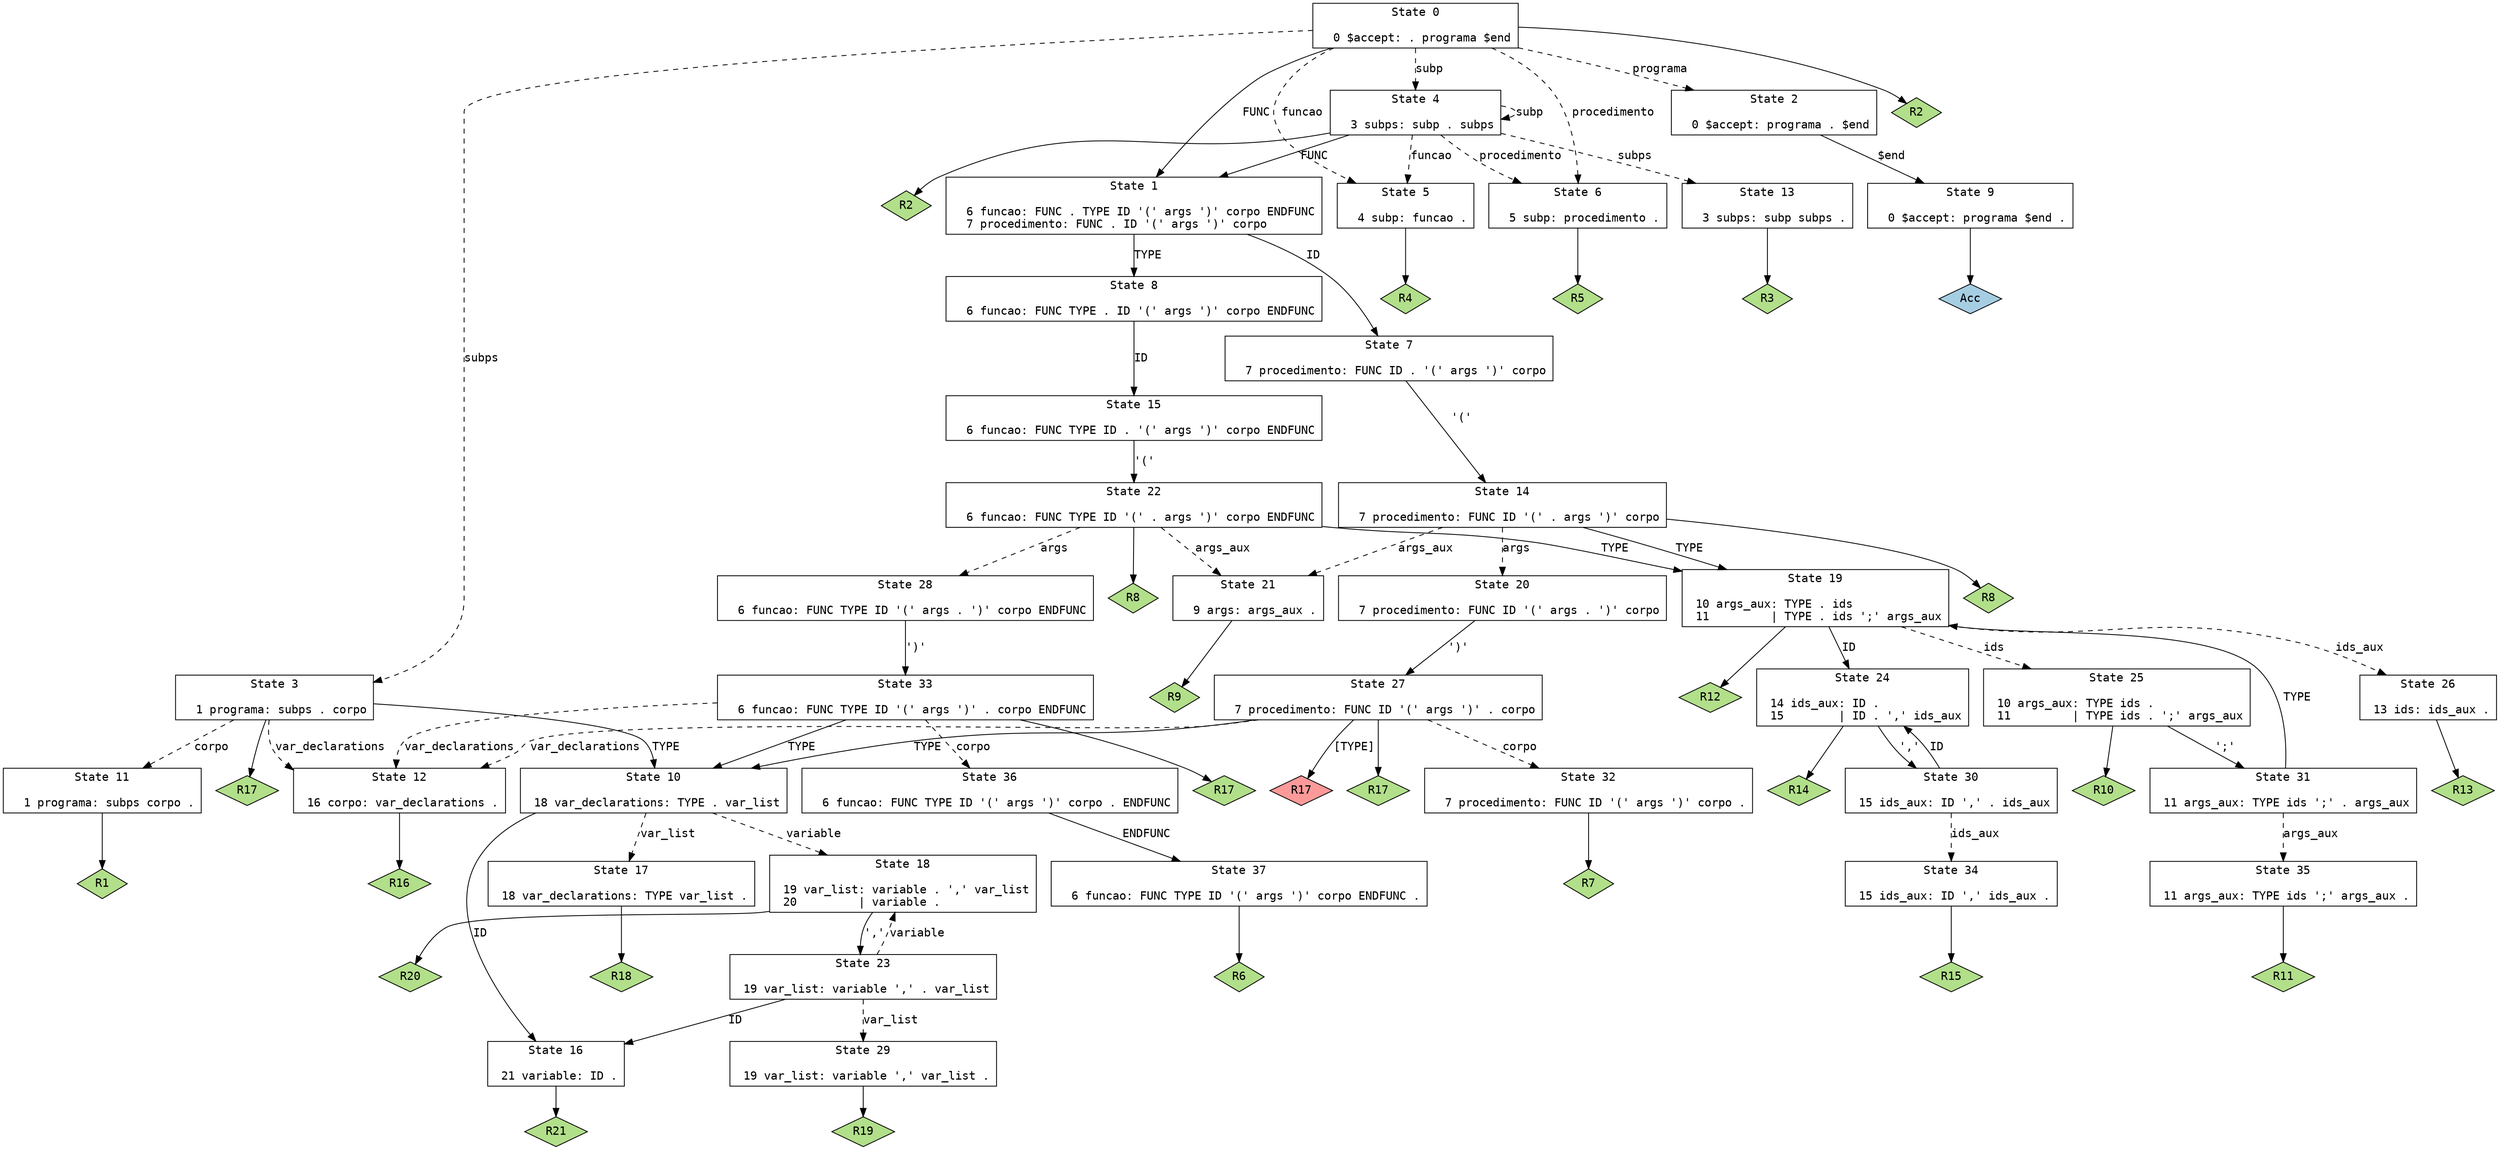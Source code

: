 // Generated by GNU Bison 3.5.1.
// Report bugs to <bug-bison@gnu.org>.
// Home page: <https://www.gnu.org/software/bison/>.

digraph "parser.y"
{
  node [fontname = courier, shape = box, colorscheme = paired6]
  edge [fontname = courier]

  0 [label="State 0\n\l  0 $accept: . programa $end\l"]
  0 -> 1 [style=solid label="FUNC"]
  0 -> 2 [style=dashed label="programa"]
  0 -> 3 [style=dashed label="subps"]
  0 -> 4 [style=dashed label="subp"]
  0 -> 5 [style=dashed label="funcao"]
  0 -> 6 [style=dashed label="procedimento"]
  0 -> "0R2" [style=solid]
 "0R2" [label="R2", fillcolor=3, shape=diamond, style=filled]
  1 [label="State 1\n\l  6 funcao: FUNC . TYPE ID '(' args ')' corpo ENDFUNC\l  7 procedimento: FUNC . ID '(' args ')' corpo\l"]
  1 -> 7 [style=solid label="ID"]
  1 -> 8 [style=solid label="TYPE"]
  2 [label="State 2\n\l  0 $accept: programa . $end\l"]
  2 -> 9 [style=solid label="$end"]
  3 [label="State 3\n\l  1 programa: subps . corpo\l"]
  3 -> 10 [style=solid label="TYPE"]
  3 -> 11 [style=dashed label="corpo"]
  3 -> 12 [style=dashed label="var_declarations"]
  3 -> "3R17" [style=solid]
 "3R17" [label="R17", fillcolor=3, shape=diamond, style=filled]
  4 [label="State 4\n\l  3 subps: subp . subps\l"]
  4 -> 1 [style=solid label="FUNC"]
  4 -> 13 [style=dashed label="subps"]
  4 -> 4 [style=dashed label="subp"]
  4 -> 5 [style=dashed label="funcao"]
  4 -> 6 [style=dashed label="procedimento"]
  4 -> "4R2" [style=solid]
 "4R2" [label="R2", fillcolor=3, shape=diamond, style=filled]
  5 [label="State 5\n\l  4 subp: funcao .\l"]
  5 -> "5R4" [style=solid]
 "5R4" [label="R4", fillcolor=3, shape=diamond, style=filled]
  6 [label="State 6\n\l  5 subp: procedimento .\l"]
  6 -> "6R5" [style=solid]
 "6R5" [label="R5", fillcolor=3, shape=diamond, style=filled]
  7 [label="State 7\n\l  7 procedimento: FUNC ID . '(' args ')' corpo\l"]
  7 -> 14 [style=solid label="'('"]
  8 [label="State 8\n\l  6 funcao: FUNC TYPE . ID '(' args ')' corpo ENDFUNC\l"]
  8 -> 15 [style=solid label="ID"]
  9 [label="State 9\n\l  0 $accept: programa $end .\l"]
  9 -> "9R0" [style=solid]
 "9R0" [label="Acc", fillcolor=1, shape=diamond, style=filled]
  10 [label="State 10\n\l 18 var_declarations: TYPE . var_list\l"]
  10 -> 16 [style=solid label="ID"]
  10 -> 17 [style=dashed label="var_list"]
  10 -> 18 [style=dashed label="variable"]
  11 [label="State 11\n\l  1 programa: subps corpo .\l"]
  11 -> "11R1" [style=solid]
 "11R1" [label="R1", fillcolor=3, shape=diamond, style=filled]
  12 [label="State 12\n\l 16 corpo: var_declarations .\l"]
  12 -> "12R16" [style=solid]
 "12R16" [label="R16", fillcolor=3, shape=diamond, style=filled]
  13 [label="State 13\n\l  3 subps: subp subps .\l"]
  13 -> "13R3" [style=solid]
 "13R3" [label="R3", fillcolor=3, shape=diamond, style=filled]
  14 [label="State 14\n\l  7 procedimento: FUNC ID '(' . args ')' corpo\l"]
  14 -> 19 [style=solid label="TYPE"]
  14 -> 20 [style=dashed label="args"]
  14 -> 21 [style=dashed label="args_aux"]
  14 -> "14R8" [style=solid]
 "14R8" [label="R8", fillcolor=3, shape=diamond, style=filled]
  15 [label="State 15\n\l  6 funcao: FUNC TYPE ID . '(' args ')' corpo ENDFUNC\l"]
  15 -> 22 [style=solid label="'('"]
  16 [label="State 16\n\l 21 variable: ID .\l"]
  16 -> "16R21" [style=solid]
 "16R21" [label="R21", fillcolor=3, shape=diamond, style=filled]
  17 [label="State 17\n\l 18 var_declarations: TYPE var_list .\l"]
  17 -> "17R18" [style=solid]
 "17R18" [label="R18", fillcolor=3, shape=diamond, style=filled]
  18 [label="State 18\n\l 19 var_list: variable . ',' var_list\l 20         | variable .\l"]
  18 -> 23 [style=solid label="','"]
  18 -> "18R20" [style=solid]
 "18R20" [label="R20", fillcolor=3, shape=diamond, style=filled]
  19 [label="State 19\n\l 10 args_aux: TYPE . ids\l 11         | TYPE . ids ';' args_aux\l"]
  19 -> 24 [style=solid label="ID"]
  19 -> 25 [style=dashed label="ids"]
  19 -> 26 [style=dashed label="ids_aux"]
  19 -> "19R12" [style=solid]
 "19R12" [label="R12", fillcolor=3, shape=diamond, style=filled]
  20 [label="State 20\n\l  7 procedimento: FUNC ID '(' args . ')' corpo\l"]
  20 -> 27 [style=solid label="')'"]
  21 [label="State 21\n\l  9 args: args_aux .\l"]
  21 -> "21R9" [style=solid]
 "21R9" [label="R9", fillcolor=3, shape=diamond, style=filled]
  22 [label="State 22\n\l  6 funcao: FUNC TYPE ID '(' . args ')' corpo ENDFUNC\l"]
  22 -> 19 [style=solid label="TYPE"]
  22 -> 28 [style=dashed label="args"]
  22 -> 21 [style=dashed label="args_aux"]
  22 -> "22R8" [style=solid]
 "22R8" [label="R8", fillcolor=3, shape=diamond, style=filled]
  23 [label="State 23\n\l 19 var_list: variable ',' . var_list\l"]
  23 -> 16 [style=solid label="ID"]
  23 -> 29 [style=dashed label="var_list"]
  23 -> 18 [style=dashed label="variable"]
  24 [label="State 24\n\l 14 ids_aux: ID .\l 15        | ID . ',' ids_aux\l"]
  24 -> 30 [style=solid label="','"]
  24 -> "24R14" [style=solid]
 "24R14" [label="R14", fillcolor=3, shape=diamond, style=filled]
  25 [label="State 25\n\l 10 args_aux: TYPE ids .\l 11         | TYPE ids . ';' args_aux\l"]
  25 -> 31 [style=solid label="';'"]
  25 -> "25R10" [style=solid]
 "25R10" [label="R10", fillcolor=3, shape=diamond, style=filled]
  26 [label="State 26\n\l 13 ids: ids_aux .\l"]
  26 -> "26R13" [style=solid]
 "26R13" [label="R13", fillcolor=3, shape=diamond, style=filled]
  27 [label="State 27\n\l  7 procedimento: FUNC ID '(' args ')' . corpo\l"]
  27 -> 10 [style=solid label="TYPE"]
  27 -> 32 [style=dashed label="corpo"]
  27 -> 12 [style=dashed label="var_declarations"]
  27 -> "27R17d" [label="[TYPE]", style=solid]
 "27R17d" [label="R17", fillcolor=5, shape=diamond, style=filled]
  27 -> "27R17" [style=solid]
 "27R17" [label="R17", fillcolor=3, shape=diamond, style=filled]
  28 [label="State 28\n\l  6 funcao: FUNC TYPE ID '(' args . ')' corpo ENDFUNC\l"]
  28 -> 33 [style=solid label="')'"]
  29 [label="State 29\n\l 19 var_list: variable ',' var_list .\l"]
  29 -> "29R19" [style=solid]
 "29R19" [label="R19", fillcolor=3, shape=diamond, style=filled]
  30 [label="State 30\n\l 15 ids_aux: ID ',' . ids_aux\l"]
  30 -> 24 [style=solid label="ID"]
  30 -> 34 [style=dashed label="ids_aux"]
  31 [label="State 31\n\l 11 args_aux: TYPE ids ';' . args_aux\l"]
  31 -> 19 [style=solid label="TYPE"]
  31 -> 35 [style=dashed label="args_aux"]
  32 [label="State 32\n\l  7 procedimento: FUNC ID '(' args ')' corpo .\l"]
  32 -> "32R7" [style=solid]
 "32R7" [label="R7", fillcolor=3, shape=diamond, style=filled]
  33 [label="State 33\n\l  6 funcao: FUNC TYPE ID '(' args ')' . corpo ENDFUNC\l"]
  33 -> 10 [style=solid label="TYPE"]
  33 -> 36 [style=dashed label="corpo"]
  33 -> 12 [style=dashed label="var_declarations"]
  33 -> "33R17" [style=solid]
 "33R17" [label="R17", fillcolor=3, shape=diamond, style=filled]
  34 [label="State 34\n\l 15 ids_aux: ID ',' ids_aux .\l"]
  34 -> "34R15" [style=solid]
 "34R15" [label="R15", fillcolor=3, shape=diamond, style=filled]
  35 [label="State 35\n\l 11 args_aux: TYPE ids ';' args_aux .\l"]
  35 -> "35R11" [style=solid]
 "35R11" [label="R11", fillcolor=3, shape=diamond, style=filled]
  36 [label="State 36\n\l  6 funcao: FUNC TYPE ID '(' args ')' corpo . ENDFUNC\l"]
  36 -> 37 [style=solid label="ENDFUNC"]
  37 [label="State 37\n\l  6 funcao: FUNC TYPE ID '(' args ')' corpo ENDFUNC .\l"]
  37 -> "37R6" [style=solid]
 "37R6" [label="R6", fillcolor=3, shape=diamond, style=filled]
}
